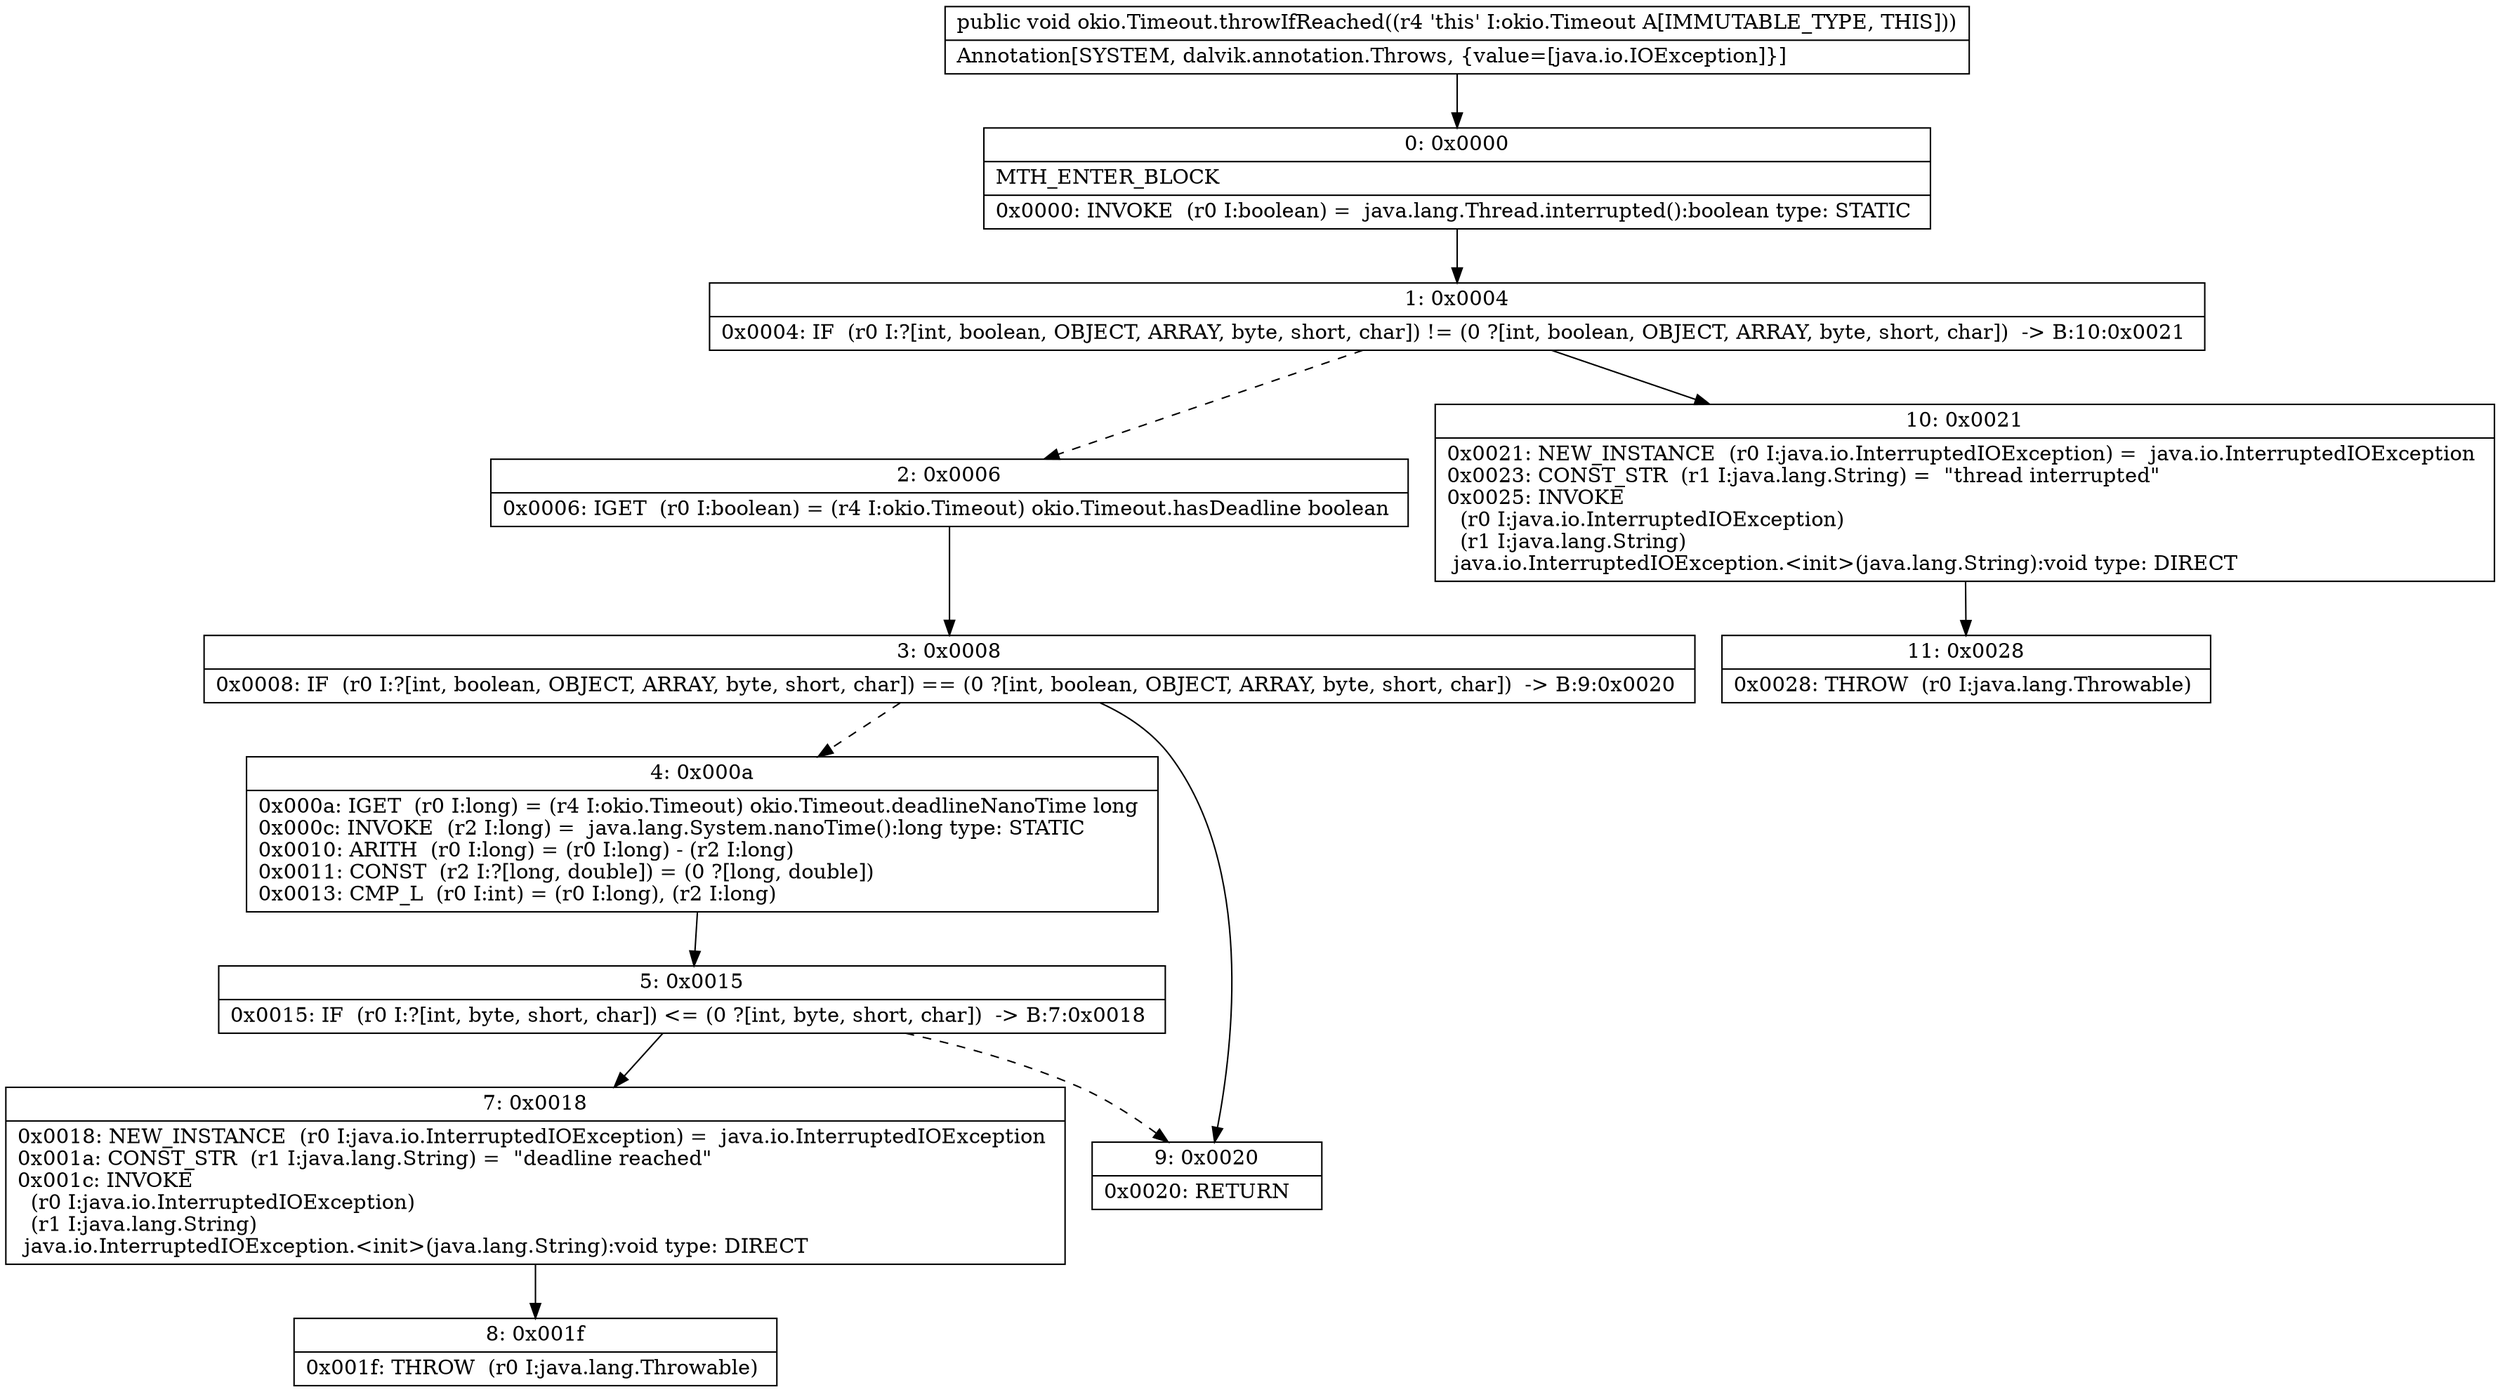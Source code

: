 digraph "CFG forokio.Timeout.throwIfReached()V" {
Node_0 [shape=record,label="{0\:\ 0x0000|MTH_ENTER_BLOCK\l|0x0000: INVOKE  (r0 I:boolean) =  java.lang.Thread.interrupted():boolean type: STATIC \l}"];
Node_1 [shape=record,label="{1\:\ 0x0004|0x0004: IF  (r0 I:?[int, boolean, OBJECT, ARRAY, byte, short, char]) != (0 ?[int, boolean, OBJECT, ARRAY, byte, short, char])  \-\> B:10:0x0021 \l}"];
Node_2 [shape=record,label="{2\:\ 0x0006|0x0006: IGET  (r0 I:boolean) = (r4 I:okio.Timeout) okio.Timeout.hasDeadline boolean \l}"];
Node_3 [shape=record,label="{3\:\ 0x0008|0x0008: IF  (r0 I:?[int, boolean, OBJECT, ARRAY, byte, short, char]) == (0 ?[int, boolean, OBJECT, ARRAY, byte, short, char])  \-\> B:9:0x0020 \l}"];
Node_4 [shape=record,label="{4\:\ 0x000a|0x000a: IGET  (r0 I:long) = (r4 I:okio.Timeout) okio.Timeout.deadlineNanoTime long \l0x000c: INVOKE  (r2 I:long) =  java.lang.System.nanoTime():long type: STATIC \l0x0010: ARITH  (r0 I:long) = (r0 I:long) \- (r2 I:long) \l0x0011: CONST  (r2 I:?[long, double]) = (0 ?[long, double]) \l0x0013: CMP_L  (r0 I:int) = (r0 I:long), (r2 I:long) \l}"];
Node_5 [shape=record,label="{5\:\ 0x0015|0x0015: IF  (r0 I:?[int, byte, short, char]) \<= (0 ?[int, byte, short, char])  \-\> B:7:0x0018 \l}"];
Node_7 [shape=record,label="{7\:\ 0x0018|0x0018: NEW_INSTANCE  (r0 I:java.io.InterruptedIOException) =  java.io.InterruptedIOException \l0x001a: CONST_STR  (r1 I:java.lang.String) =  \"deadline reached\" \l0x001c: INVOKE  \l  (r0 I:java.io.InterruptedIOException)\l  (r1 I:java.lang.String)\l java.io.InterruptedIOException.\<init\>(java.lang.String):void type: DIRECT \l}"];
Node_8 [shape=record,label="{8\:\ 0x001f|0x001f: THROW  (r0 I:java.lang.Throwable) \l}"];
Node_9 [shape=record,label="{9\:\ 0x0020|0x0020: RETURN   \l}"];
Node_10 [shape=record,label="{10\:\ 0x0021|0x0021: NEW_INSTANCE  (r0 I:java.io.InterruptedIOException) =  java.io.InterruptedIOException \l0x0023: CONST_STR  (r1 I:java.lang.String) =  \"thread interrupted\" \l0x0025: INVOKE  \l  (r0 I:java.io.InterruptedIOException)\l  (r1 I:java.lang.String)\l java.io.InterruptedIOException.\<init\>(java.lang.String):void type: DIRECT \l}"];
Node_11 [shape=record,label="{11\:\ 0x0028|0x0028: THROW  (r0 I:java.lang.Throwable) \l}"];
MethodNode[shape=record,label="{public void okio.Timeout.throwIfReached((r4 'this' I:okio.Timeout A[IMMUTABLE_TYPE, THIS]))  | Annotation[SYSTEM, dalvik.annotation.Throws, \{value=[java.io.IOException]\}]\l}"];
MethodNode -> Node_0;
Node_0 -> Node_1;
Node_1 -> Node_2[style=dashed];
Node_1 -> Node_10;
Node_2 -> Node_3;
Node_3 -> Node_4[style=dashed];
Node_3 -> Node_9;
Node_4 -> Node_5;
Node_5 -> Node_7;
Node_5 -> Node_9[style=dashed];
Node_7 -> Node_8;
Node_10 -> Node_11;
}

